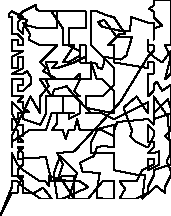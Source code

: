 unitsize(0.001cm);
// 79183.8
draw((200,400)--(300,400));
draw((300,400)--(300,500));
draw((300,500)--(400,700));
draw((400,700)--(200,700));
draw((200,700)--(200,800));
draw((200,800)--(200,900));
draw((200,900)--(200,1000));
draw((200,1000)--(200,1100));
draw((200,1100)--(300,900));
draw((300,900)--(400,800));
draw((400,800)--(700,600));
draw((700,600)--(800,600));
draw((800,600)--(850,520));
draw((850,520)--(850,700));
draw((850,700)--(1200,600));
draw((1200,600)--(1400,600));
draw((1400,600)--(1550,500));
draw((1550,500)--(1100,300));
draw((1100,300)--(1000,300));
draw((1000,300)--(939,740));
draw((939,740)--(1050,1050));
draw((1050,1050)--(1350,750));
draw((1350,750)--(1200,300));
draw((1200,300)--(1400,300));
draw((1400,300)--(1550,300));
draw((1550,300)--(1800,600));
draw((1800,600)--(1900,600));
draw((1900,600)--(2000,600));
draw((2000,600)--(2000,370));
draw((2000,370)--(2000,300));
draw((2000,300)--(1900,300));
draw((1900,300)--(1800,300));
draw((1800,300)--(1710,310));
draw((1710,310)--(1710,510));
draw((1710,510)--(1750,750));
draw((1750,750)--(1450,770));
draw((1450,770)--(1400,930));
draw((1400,930)--(1650,1050));
draw((1650,1050)--(1700,1200));
draw((1700,1200)--(1800,1230));
draw((1800,1230)--(2000,1200));
draw((2000,1200)--(2000,1300));
draw((2000,1300)--(2000,1500));
draw((2000,1500)--(2060,1650));
draw((2060,1650)--(2600,1700));
draw((2600,1700)--(2700,1600));
draw((2700,1600)--(2700,1900));
draw((2700,1900)--(2700,2000));
draw((2700,2000)--(2700,2100));
draw((2700,2100)--(2950,1750));
draw((2950,1750)--(3000,1100));
draw((3000,1100)--(2930,950));
draw((2930,950)--(3000,800));
draw((3000,800)--(3000,700));
draw((3000,700)--(2900,500));
draw((2900,500)--(2900,400));
draw((2900,400)--(2750,520));
draw((2750,520)--(2500,300));
draw((2500,300)--(2550,710));
draw((2550,710)--(2450,710));
draw((2450,710)--(2000,800));
draw((2000,800)--(2000,900));
draw((2000,900)--(2000,1000));
draw((2000,1000)--(2000,1100));
draw((2000,1100)--(1600,1100));
draw((1600,1100)--(1600,1300));
draw((1600,1300)--(1700,1500));
draw((1700,1500)--(1800,1500));
draw((1800,1500)--(2000,1400));
draw((2000,1400)--(2000,1600));
draw((2000,1600)--(1600,1500));
draw((1600,1500)--(1500,1500));
draw((1500,1500)--(1400,1500));
draw((1400,1500)--(1350,1700));
draw((1350,1700)--(1300,1500));
draw((1300,1500)--(1200,1500));
draw((1200,1500)--(1150,1350));
draw((1150,1350)--(1100,1500));
draw((1100,1500)--(1000,1500));
draw((1000,1500)--(900,1500));
draw((900,1500)--(1000,1629));
draw((1000,1629)--(1000,1800));
draw((1000,1800)--(1100,1800));
draw((1100,1800)--(1100,2100));
draw((1100,2100)--(1200,2100));
draw((1200,2100)--(1400,2100));
draw((1400,2100)--(1350,2140));
draw((1350,2140)--(1300,2200));
draw((1300,2200)--(1400,2400));
draw((1400,2400)--(1400,2500));
draw((1400,2500)--(1300,2400));
draw((1300,2400)--(700,2400));
draw((700,2400)--(900,2100));
draw((900,2100)--(950,2220));
draw((950,2220)--(1170,2280));
draw((1170,2280)--(1220,2210));
draw((1220,2210)--(1550,1850));
draw((1550,1850)--(1600,1800));
draw((1600,1800)--(1500,1800));
draw((1500,1800)--(1700,1800));
draw((1700,1800)--(1800,1800));
draw((1800,1800)--(2000,1700));
draw((2000,1700)--(2600,2000));
draw((2600,2000)--(2600,1900));
draw((2600,1900)--(2600,1800));
draw((2600,1800)--(2400,2100));
draw((2400,2100)--(2170,1900));
draw((2170,1900)--(2320,1500));
draw((2320,1500)--(2290,1400));
draw((2290,1400)--(2390,1300));
draw((2390,1300)--(2600,1200));
draw((2600,1200)--(2700,1400));
draw((2700,1400)--(2700,1500));
draw((2700,1500)--(2600,1600));
draw((2600,1600)--(2600,1500));
draw((2600,1500)--(2600,1400));
draw((2600,1400)--(2600,1300));
draw((2600,1300)--(2700,1300));
draw((2700,1300)--(2700,1200));
draw((2700,1200)--(2600,1100));
draw((2600,1100)--(2700,1100));
draw((2700,1100)--(2800,1130));
draw((2800,1130)--(2800,900));
draw((2800,900)--(2600,800));
draw((2600,800)--(2600,900));
draw((2600,900)--(2600,1000));
draw((2600,1000)--(2700,1000));
draw((2700,1000)--(2700,900));
draw((2700,900)--(2500,800));
draw((2500,800)--(2400,600));
draw((2400,600)--(2300,600));
draw((2300,600)--(2200,600));
draw((2200,600)--(2100,600));
draw((2100,600)--(2200,469));
draw((2200,469)--(2100,300));
draw((2100,300)--(2200,300));
draw((2200,300)--(2300,300));
draw((2300,300)--(2400,300));
draw((2400,300)--(2600,400));
draw((2600,400)--(2600,500));
draw((2600,500)--(2700,700));
draw((2700,700)--(2700,800));
draw((2700,800)--(3000,900));
draw((3000,900)--(3000,1000));
draw((3000,1000)--(3000,1200));
draw((3000,1200)--(3000,1300));
draw((3000,1300)--(2900,1400));
draw((2900,1400)--(3000,1500));
draw((3000,1500)--(3000,1600));
draw((3000,1600)--(3000,1700));
draw((3000,1700)--(3000,1900));
draw((3000,1900)--(2950,2050));
draw((2950,2050)--(2700,1800));
draw((2700,1800)--(2700,1700));
draw((2700,1700)--(3000,1800));
draw((3000,1800)--(3000,2000));
draw((3000,2000)--(3000,2100));
draw((3000,2100)--(3000,2200));
draw((3000,2200)--(3000,2300));
draw((3000,2300)--(2850,2200));
draw((2850,2200)--(2760,2360));
draw((2760,2360)--(2700,2300));
draw((2700,2300)--(2700,2200));
draw((2700,2200)--(2600,2100));
draw((2600,2100)--(2600,2200));
draw((2600,2200)--(2600,2300));
draw((2600,2300)--(2600,2400));
draw((2600,2400)--(2600,2500));
draw((2600,2500)--(2700,2500));
draw((2700,2500)--(2700,2600));
draw((2700,2600)--(2700,2700));
draw((2700,2700)--(2600,2700));
draw((2600,2700)--(2600,2600));
draw((2600,2600)--(2000,2700));
draw((2000,2700)--(2000,2800));
draw((2000,2800)--(2000,2900));
draw((2000,2900)--(2000,3000));
draw((2000,3000)--(1900,3000));
draw((1900,3000)--(2000,3100));
draw((2000,3100)--(2100,3200));
draw((2100,3200)--(2200,3200));
draw((2200,3200)--(2000,3500));
draw((2000,3500)--(1900,3520));
draw((1900,3520)--(1700,3600));
draw((1700,3600)--(1600,3600));
draw((1600,3600)--(1600,3300));
draw((1600,3300)--(1600,3000));
draw((1600,3000)--(2000,2600));
draw((2000,2600)--(2000,2500));
draw((2000,2500)--(2000,2400));
draw((2000,2400)--(2000,2300));
draw((2000,2300)--(1800,2100));
draw((1800,2100)--(1700,2100));
draw((1700,2100)--(1600,2100));
draw((1600,2100)--(1500,2100));
draw((1500,2100)--(1500,1900));
draw((1500,1900)--(2000,1800));
draw((2000,1800)--(2000,1900));
draw((2000,1900)--(2000,2000));
draw((2000,2000)--(2000,2100));
draw((2000,2100)--(2000,2200));
draw((2000,2200)--(1800,2400));
draw((1800,2400)--(1700,2400));
draw((1700,2400)--(1600,2700));
draw((1600,2700)--(1600,2400));
draw((1600,2400)--(1500,2400));
draw((1500,2400)--(1200,2400));
draw((1200,2400)--(1100,2400));
draw((1100,2400)--(1000,2400));
draw((1000,2400)--(750,2550));
draw((750,2550)--(800,2600));
draw((800,2600)--(700,2700));
draw((700,2700)--(1000,3000));
draw((1000,3000)--(900,3000));
draw((900,3000)--(800,3000));
draw((800,3000)--(700,3000));
draw((700,3000)--(500,3100));
draw((500,3100)--(520,3200));
draw((520,3200)--(400,3400));
draw((400,3400)--(469,3350));
draw((469,3350)--(700,3300));
draw((700,3300)--(800,3300));
draw((800,3300)--(900,3300));
draw((900,3300)--(1000,3300));
draw((1000,3300)--(1000,3600));
draw((1000,3600)--(800,3600));
draw((800,3600)--(700,3600));
draw((700,3600)--(620,3650));
draw((620,3650)--(620,3709));
draw((620,3709)--(400,3600));
draw((400,3600)--(300,3500));
draw((300,3500)--(469,3450));
draw((469,3450)--(400,3300));
draw((400,3300)--(400,3200));
draw((400,3200)--(300,3300));
draw((300,3300)--(300,3400));
draw((300,3400)--(400,3500));
draw((400,3500)--(200,3600));
draw((200,3600)--(150,3550));
draw((150,3550)--(150,3500));
draw((150,3500)--(200,3500));
draw((200,3500)--(200,3400));
draw((200,3400)--(200,3300));
draw((200,3300)--(200,3200));
draw((200,3200)--(300,3200));
draw((300,3200)--(400,3100));
draw((400,3100)--(400,3000));
draw((400,3000)--(300,3000));
draw((300,3000)--(300,3100));
draw((300,3100)--(200,3100));
draw((200,3100)--(200,3000));
draw((200,3000)--(200,2900));
draw((200,2900)--(300,2900));
draw((300,2900)--(400,2900));
draw((400,2900)--(200,2800));
draw((200,2800)--(200,2700));
draw((200,2700)--(200,2600));
draw((200,2600)--(300,2600));
draw((300,2600)--(300,2700));
draw((300,2700)--(300,2800));
draw((300,2800)--(400,2800));
draw((400,2800)--(400,2700));
draw((400,2700)--(400,2600));
draw((400,2600)--(200,2500));
draw((200,2500)--(300,2500));
draw((300,2500)--(400,2500));
draw((400,2500)--(469,2550));
draw((469,2550)--(540,2430));
draw((540,2430)--(540,2330));
draw((540,2330)--(400,2200));
draw((400,2200)--(300,2200));
draw((300,2200)--(300,2300));
draw((300,2300)--(400,2300));
draw((400,2300)--(400,2400));
draw((400,2400)--(300,2400));
draw((300,2400)--(200,2400));
draw((200,2400)--(200,2300));
draw((200,2300)--(200,2200));
draw((200,2200)--(200,2100));
draw((200,2100)--(300,2100));
draw((300,2100)--(400,2100));
draw((400,2100)--(300,2000));
draw((300,2000)--(400,2000));
draw((400,2000)--(400,1900));
draw((400,1900)--(500,1829));
draw((500,1829)--(300,1800));
draw((300,1800)--(300,1700));
draw((300,1700)--(200,1700));
draw((200,1700)--(200,1600));
draw((200,1600)--(200,1500));
draw((200,1500)--(300,1500));
draw((300,1500)--(300,1300));
draw((300,1300)--(400,1300));
draw((400,1300)--(300,1400));
draw((300,1400)--(400,1400));
draw((400,1400)--(400,1500));
draw((400,1500)--(400,1600));
draw((400,1600)--(300,1600));
draw((300,1600)--(200,1800));
draw((200,1800)--(200,1900));
draw((200,1900)--(200,2000));
draw((200,2000)--(300,1900));
draw((300,1900)--(400,1800));
draw((400,1800)--(400,1700));
draw((400,1700)--(700,1600));
draw((700,1600)--(800,1800));
draw((800,1800)--(800,2100));
draw((800,2100)--(1000,2100));
draw((1000,2100)--(1300,2100));
draw((1300,2100)--(1400,2000));
draw((1400,2000)--(1400,1800));
draw((1400,1800)--(1200,1700));
draw((1200,1700)--(1200,1800));
draw((1200,1800)--(1300,1800));
draw((1300,1800)--(900,1800));
draw((900,1800)--(800,1500));
draw((800,1500)--(700,1500));
draw((700,1500)--(500,1500));
draw((500,1500)--(200,1300));
draw((200,1300)--(200,1200));
draw((200,1200)--(200,1400));
draw((200,1400)--(530,2100));
draw((530,2100)--(700,1800));
draw((700,1800)--(700,2100));
draw((700,2100)--(850,2280));
draw((850,2280)--(800,2400));
draw((800,2400)--(900,2400));
draw((900,2400)--(800,2700));
draw((800,2700)--(900,2700));
draw((900,2700)--(1000,2700));
draw((1000,2700)--(910,2600));
draw((910,2600)--(1000,2600));
draw((1000,2600)--(1300,2700));
draw((1300,2700)--(1500,2800));
draw((1500,2800)--(1500,2700));
draw((1500,2700)--(1500,2860));
draw((1500,2860)--(1500,3000));
draw((1500,3000)--(1400,3000));
draw((1400,3000)--(1400,2820));
draw((1400,2820)--(1200,2700));
draw((1200,2700)--(1100,2700));
draw((1100,2700)--(1300,3000));
draw((1300,3000)--(1100,3000));
draw((1100,3000)--(1100,3300));
draw((1100,3300)--(900,3600));
draw((900,3600)--(1100,3600));
draw((1100,3600)--(1200,3600));
draw((1200,3600)--(1300,3600));
draw((1300,3600)--(1400,3600));
draw((1400,3600)--(1500,3600));
draw((1500,3600)--(1500,3300));
draw((1500,3300)--(1400,3300));
draw((1400,3300)--(1300,3300));
draw((1300,3300)--(1200,3300));
draw((1200,3300)--(1200,3000));
draw((1200,3000)--(1400,2900));
draw((1400,2900)--(1400,2700));
draw((1400,2700)--(1690,2680));
draw((1690,2680)--(1720,2610));
draw((1720,2610)--(1790,2580));
draw((1790,2580)--(1829,2700));
draw((1829,2700)--(1829,2800));
draw((1829,2800)--(2120,2750));
draw((2120,2750)--(2220,2820));
draw((2220,2820)--(2320,3150));
draw((2320,3150)--(2050,3150));
draw((2050,3150)--(1829,3450));
draw((1829,3450)--(1720,3409));
draw((1720,3409)--(1790,3330));
draw((1790,3330)--(2150,3250));
draw((2150,3250)--(2280,3250));
draw((2280,3250)--(2300,3400));
draw((2300,3400)--(2300,3500));
draw((2300,3500)--(2600,3400));
draw((2600,3400)--(2700,3400));
draw((2700,3400)--(2700,3100));
draw((2700,3100)--(2700,3200));
draw((2700,3200)--(2700,3300));
draw((2700,3300)--(2850,3350));
draw((2850,3350)--(2700,3500));
draw((2700,3500)--(2700,3600));
draw((2700,3600)--(2620,3650));
draw((2620,3650)--(2700,3700));
draw((2700,3700)--(2700,3800));
draw((2700,3800)--(3000,3800));
draw((3000,3800)--(3000,3700));
draw((3000,3700)--(3000,3600));
draw((3000,3600)--(3000,3500));
draw((3000,3500)--(3000,3400));
draw((3000,3400)--(3000,3300));
draw((3000,3300)--(3000,3200));
draw((3000,3200)--(3000,3100));
draw((3000,3100)--(3000,3000));
draw((3000,3000)--(2900,3000));
draw((2900,3000)--(3000,2800));
draw((3000,2800)--(2900,2400));
draw((2900,2400)--(3000,2500));
draw((3000,2500)--(3000,2600));
draw((3000,2600)--(3000,2700));
draw((3000,2700)--(3000,2900));
draw((3000,2900)--(2850,2700));
draw((2850,2700)--(2700,2800));
draw((2700,2800)--(2600,2900));
draw((2600,2900)--(2600,3100));
draw((2600,3100)--(2600,3000));
draw((2600,3000)--(2700,3000));
draw((2700,3000)--(2700,2900));
draw((2700,2900)--(2600,2800));
draw((2600,2800)--(2110,2000));
draw((2110,2000)--(1300,1130));
draw((1300,1130)--(1000,1100));
draw((1000,1100)--(1100,900));
draw((1100,900)--(1000,600));
draw((1000,600)--(1100,600));
draw((1100,600)--(1300,300));
draw((1300,300)--(1300,600));
draw((1300,600)--(1300,700));
draw((1300,700)--(1100,700));
draw((1100,700)--(900,600));
draw((900,600)--(800,1030));
draw((800,1030)--(300,1000));
draw((300,1000)--(300,1100));
draw((300,1100)--(400,1200));
draw((400,1200)--(300,1200));
draw((300,1200)--(400,1100));
draw((400,1100)--(400,1000));
draw((400,1000)--(400,900));
draw((400,900)--(300,800));
draw((300,800)--(300,700));
draw((300,700)--(400,600));
draw((400,600)--(400,400));
draw((400,400)--(600,400));
draw((600,400)--(750,490));
draw((750,490)--(900,300));
draw((900,300)--(800,300));
draw((800,300)--(700,300));
draw((700,300)--(400,500));
draw((400,500)--(300,600));
draw((300,600)--(200,600));
draw((200,600)--(200,500));
draw((200,500)--(0,0));
draw((0,0)--(200,400));
